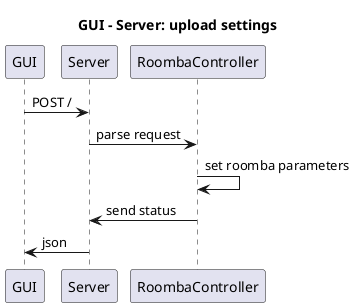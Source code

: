 @startuml
title GUI - Server: upload settings

GUI -> Server: POST /
Server -> RoombaController: parse request
RoombaController -> RoombaController: set roomba parameters
RoombaController -> Server: send status
Server -> GUI : json

@enduml